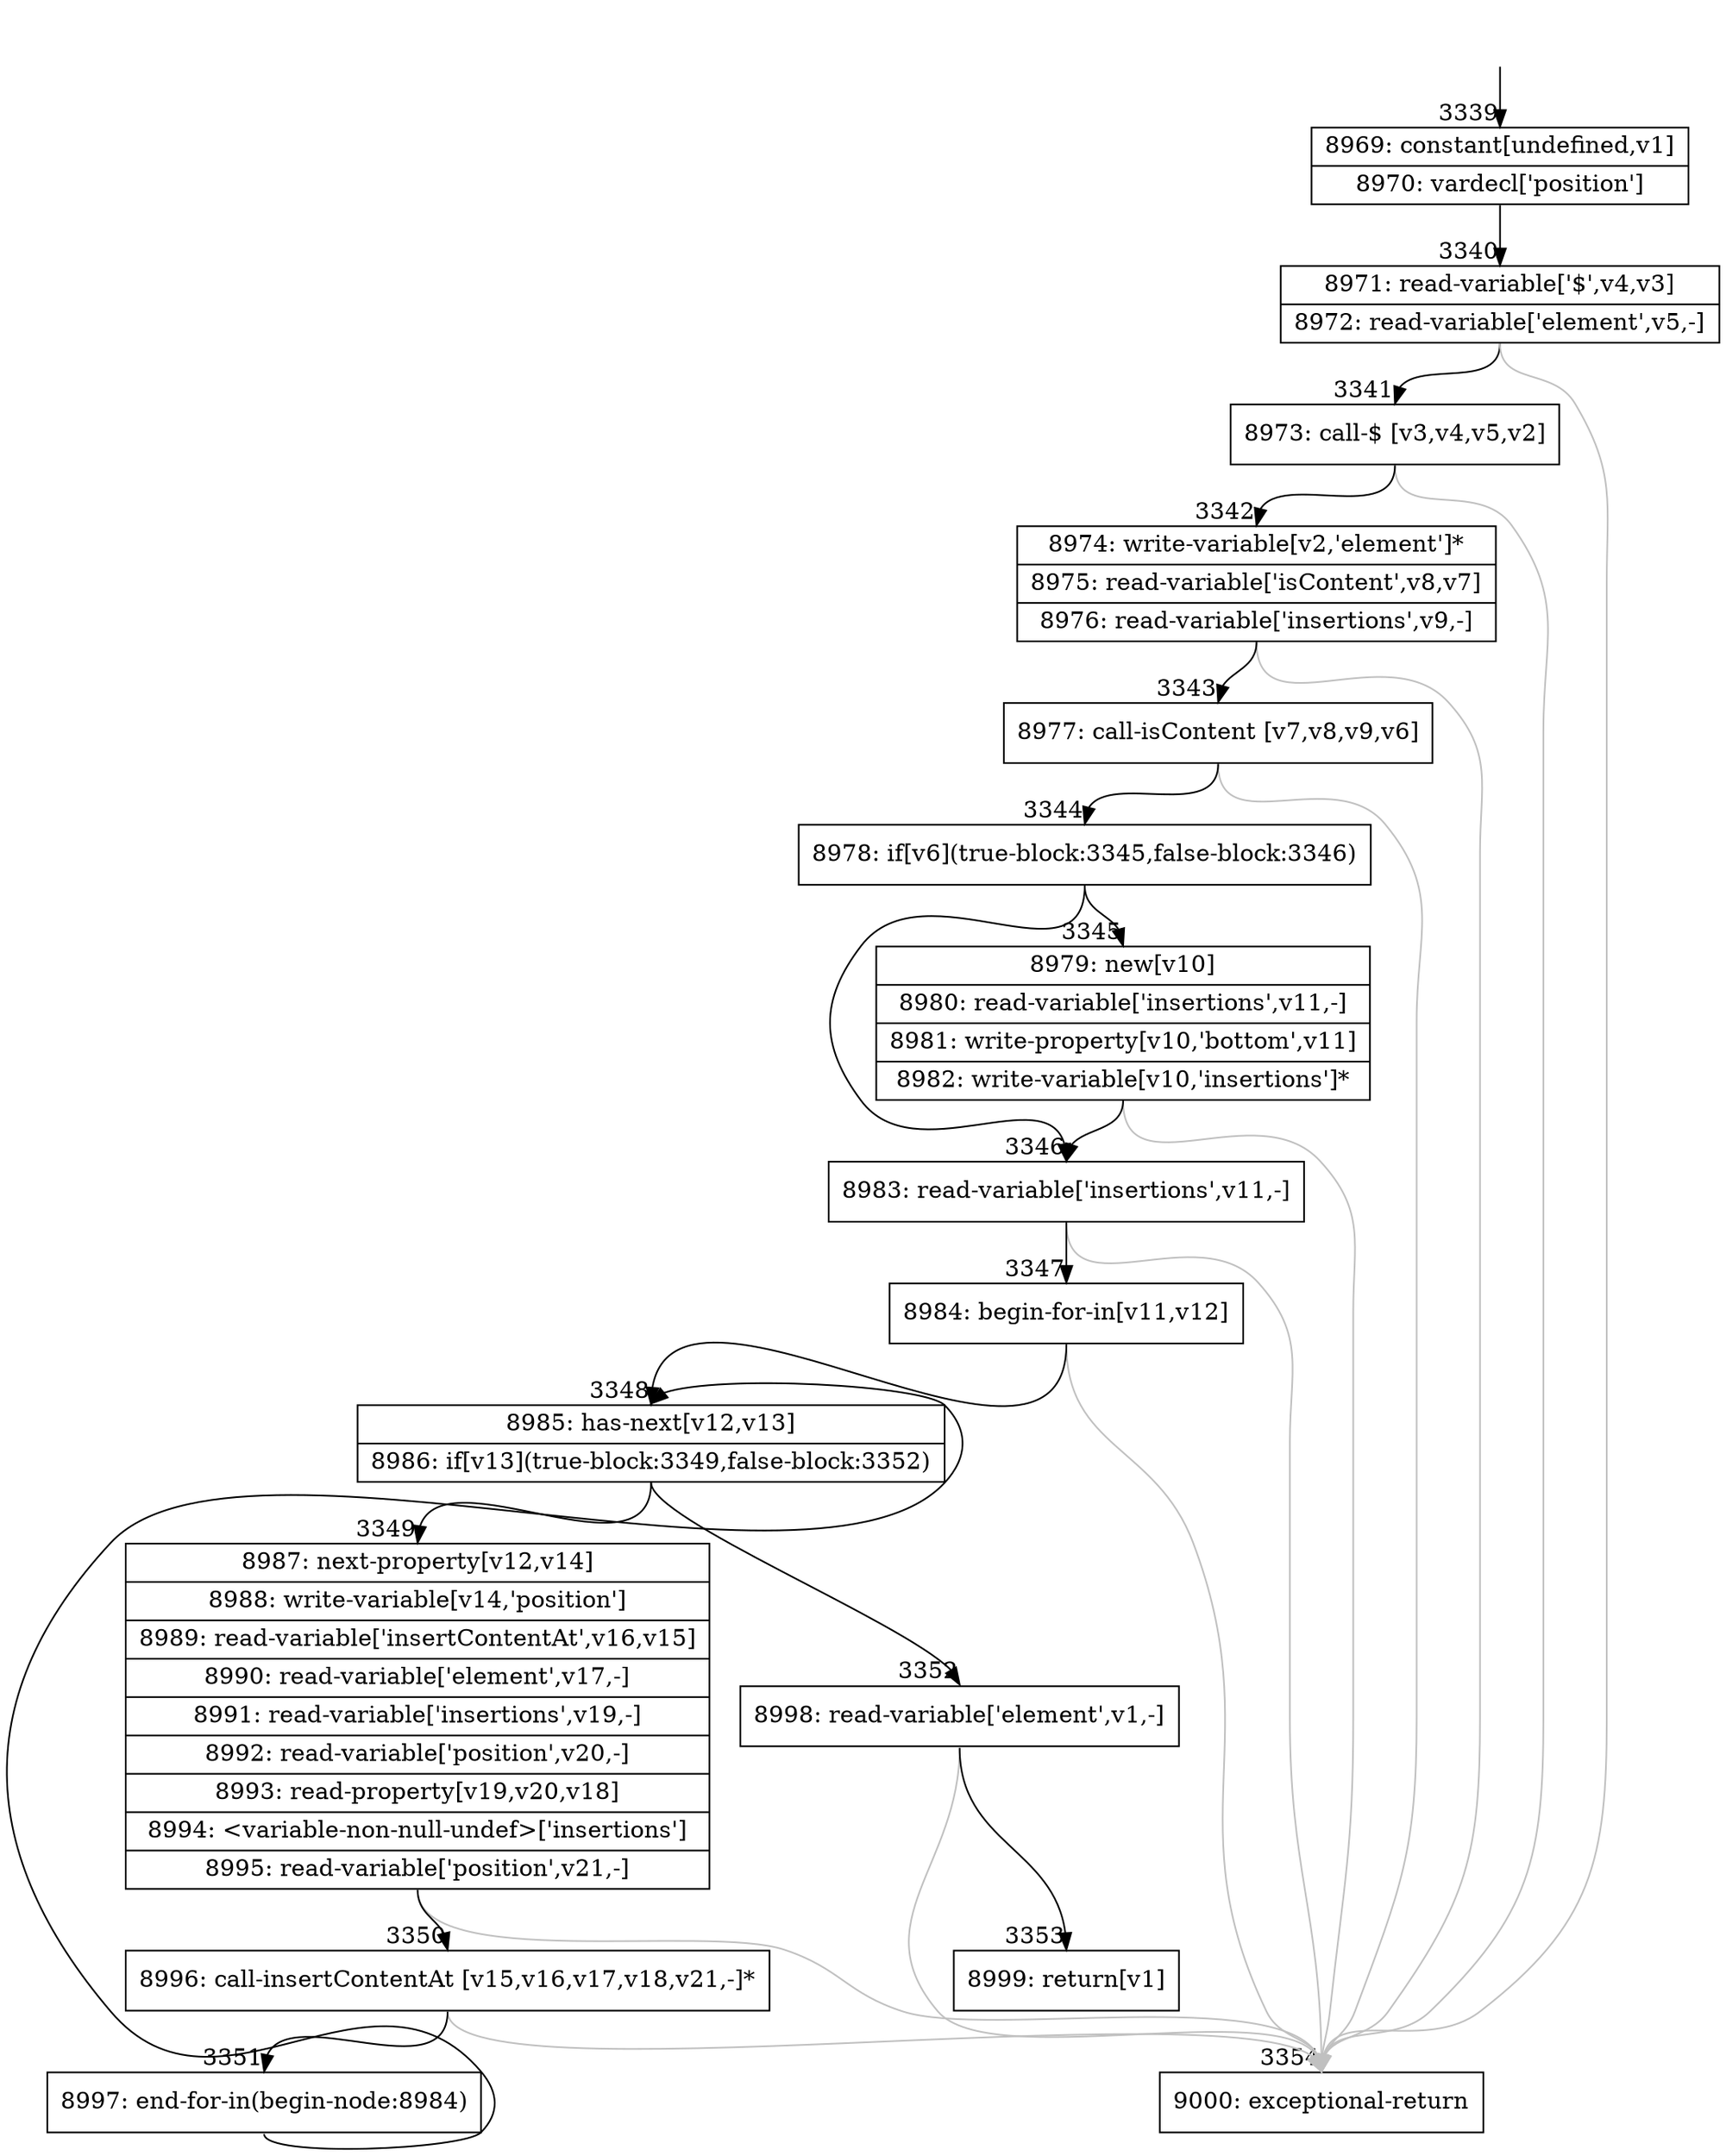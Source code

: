 digraph {
rankdir="TD"
BB_entry285[shape=none,label=""];
BB_entry285 -> BB3339 [tailport=s, headport=n, headlabel="    3339"]
BB3339 [shape=record label="{8969: constant[undefined,v1]|8970: vardecl['position']}" ] 
BB3339 -> BB3340 [tailport=s, headport=n, headlabel="      3340"]
BB3340 [shape=record label="{8971: read-variable['$',v4,v3]|8972: read-variable['element',v5,-]}" ] 
BB3340 -> BB3341 [tailport=s, headport=n, headlabel="      3341"]
BB3340 -> BB3354 [tailport=s, headport=n, color=gray, headlabel="      3354"]
BB3341 [shape=record label="{8973: call-$ [v3,v4,v5,v2]}" ] 
BB3341 -> BB3342 [tailport=s, headport=n, headlabel="      3342"]
BB3341 -> BB3354 [tailport=s, headport=n, color=gray]
BB3342 [shape=record label="{8974: write-variable[v2,'element']*|8975: read-variable['isContent',v8,v7]|8976: read-variable['insertions',v9,-]}" ] 
BB3342 -> BB3343 [tailport=s, headport=n, headlabel="      3343"]
BB3342 -> BB3354 [tailport=s, headport=n, color=gray]
BB3343 [shape=record label="{8977: call-isContent [v7,v8,v9,v6]}" ] 
BB3343 -> BB3344 [tailport=s, headport=n, headlabel="      3344"]
BB3343 -> BB3354 [tailport=s, headport=n, color=gray]
BB3344 [shape=record label="{8978: if[v6](true-block:3345,false-block:3346)}" ] 
BB3344 -> BB3345 [tailport=s, headport=n, headlabel="      3345"]
BB3344 -> BB3346 [tailport=s, headport=n, headlabel="      3346"]
BB3345 [shape=record label="{8979: new[v10]|8980: read-variable['insertions',v11,-]|8981: write-property[v10,'bottom',v11]|8982: write-variable[v10,'insertions']*}" ] 
BB3345 -> BB3346 [tailport=s, headport=n]
BB3345 -> BB3354 [tailport=s, headport=n, color=gray]
BB3346 [shape=record label="{8983: read-variable['insertions',v11,-]}" ] 
BB3346 -> BB3347 [tailport=s, headport=n, headlabel="      3347"]
BB3346 -> BB3354 [tailport=s, headport=n, color=gray]
BB3347 [shape=record label="{8984: begin-for-in[v11,v12]}" ] 
BB3347 -> BB3348 [tailport=s, headport=n, headlabel="      3348"]
BB3347 -> BB3354 [tailport=s, headport=n, color=gray]
BB3348 [shape=record label="{8985: has-next[v12,v13]|8986: if[v13](true-block:3349,false-block:3352)}" ] 
BB3348 -> BB3349 [tailport=s, headport=n, headlabel="      3349"]
BB3348 -> BB3352 [tailport=s, headport=n, headlabel="      3352"]
BB3349 [shape=record label="{8987: next-property[v12,v14]|8988: write-variable[v14,'position']|8989: read-variable['insertContentAt',v16,v15]|8990: read-variable['element',v17,-]|8991: read-variable['insertions',v19,-]|8992: read-variable['position',v20,-]|8993: read-property[v19,v20,v18]|8994: \<variable-non-null-undef\>['insertions']|8995: read-variable['position',v21,-]}" ] 
BB3349 -> BB3350 [tailport=s, headport=n, headlabel="      3350"]
BB3349 -> BB3354 [tailport=s, headport=n, color=gray]
BB3350 [shape=record label="{8996: call-insertContentAt [v15,v16,v17,v18,v21,-]*}" ] 
BB3350 -> BB3351 [tailport=s, headport=n, headlabel="      3351"]
BB3350 -> BB3354 [tailport=s, headport=n, color=gray]
BB3351 [shape=record label="{8997: end-for-in(begin-node:8984)}" ] 
BB3351 -> BB3348 [tailport=s, headport=n]
BB3352 [shape=record label="{8998: read-variable['element',v1,-]}" ] 
BB3352 -> BB3353 [tailport=s, headport=n, headlabel="      3353"]
BB3352 -> BB3354 [tailport=s, headport=n, color=gray]
BB3353 [shape=record label="{8999: return[v1]}" ] 
BB3354 [shape=record label="{9000: exceptional-return}" ] 
//#$~ 2421
}
